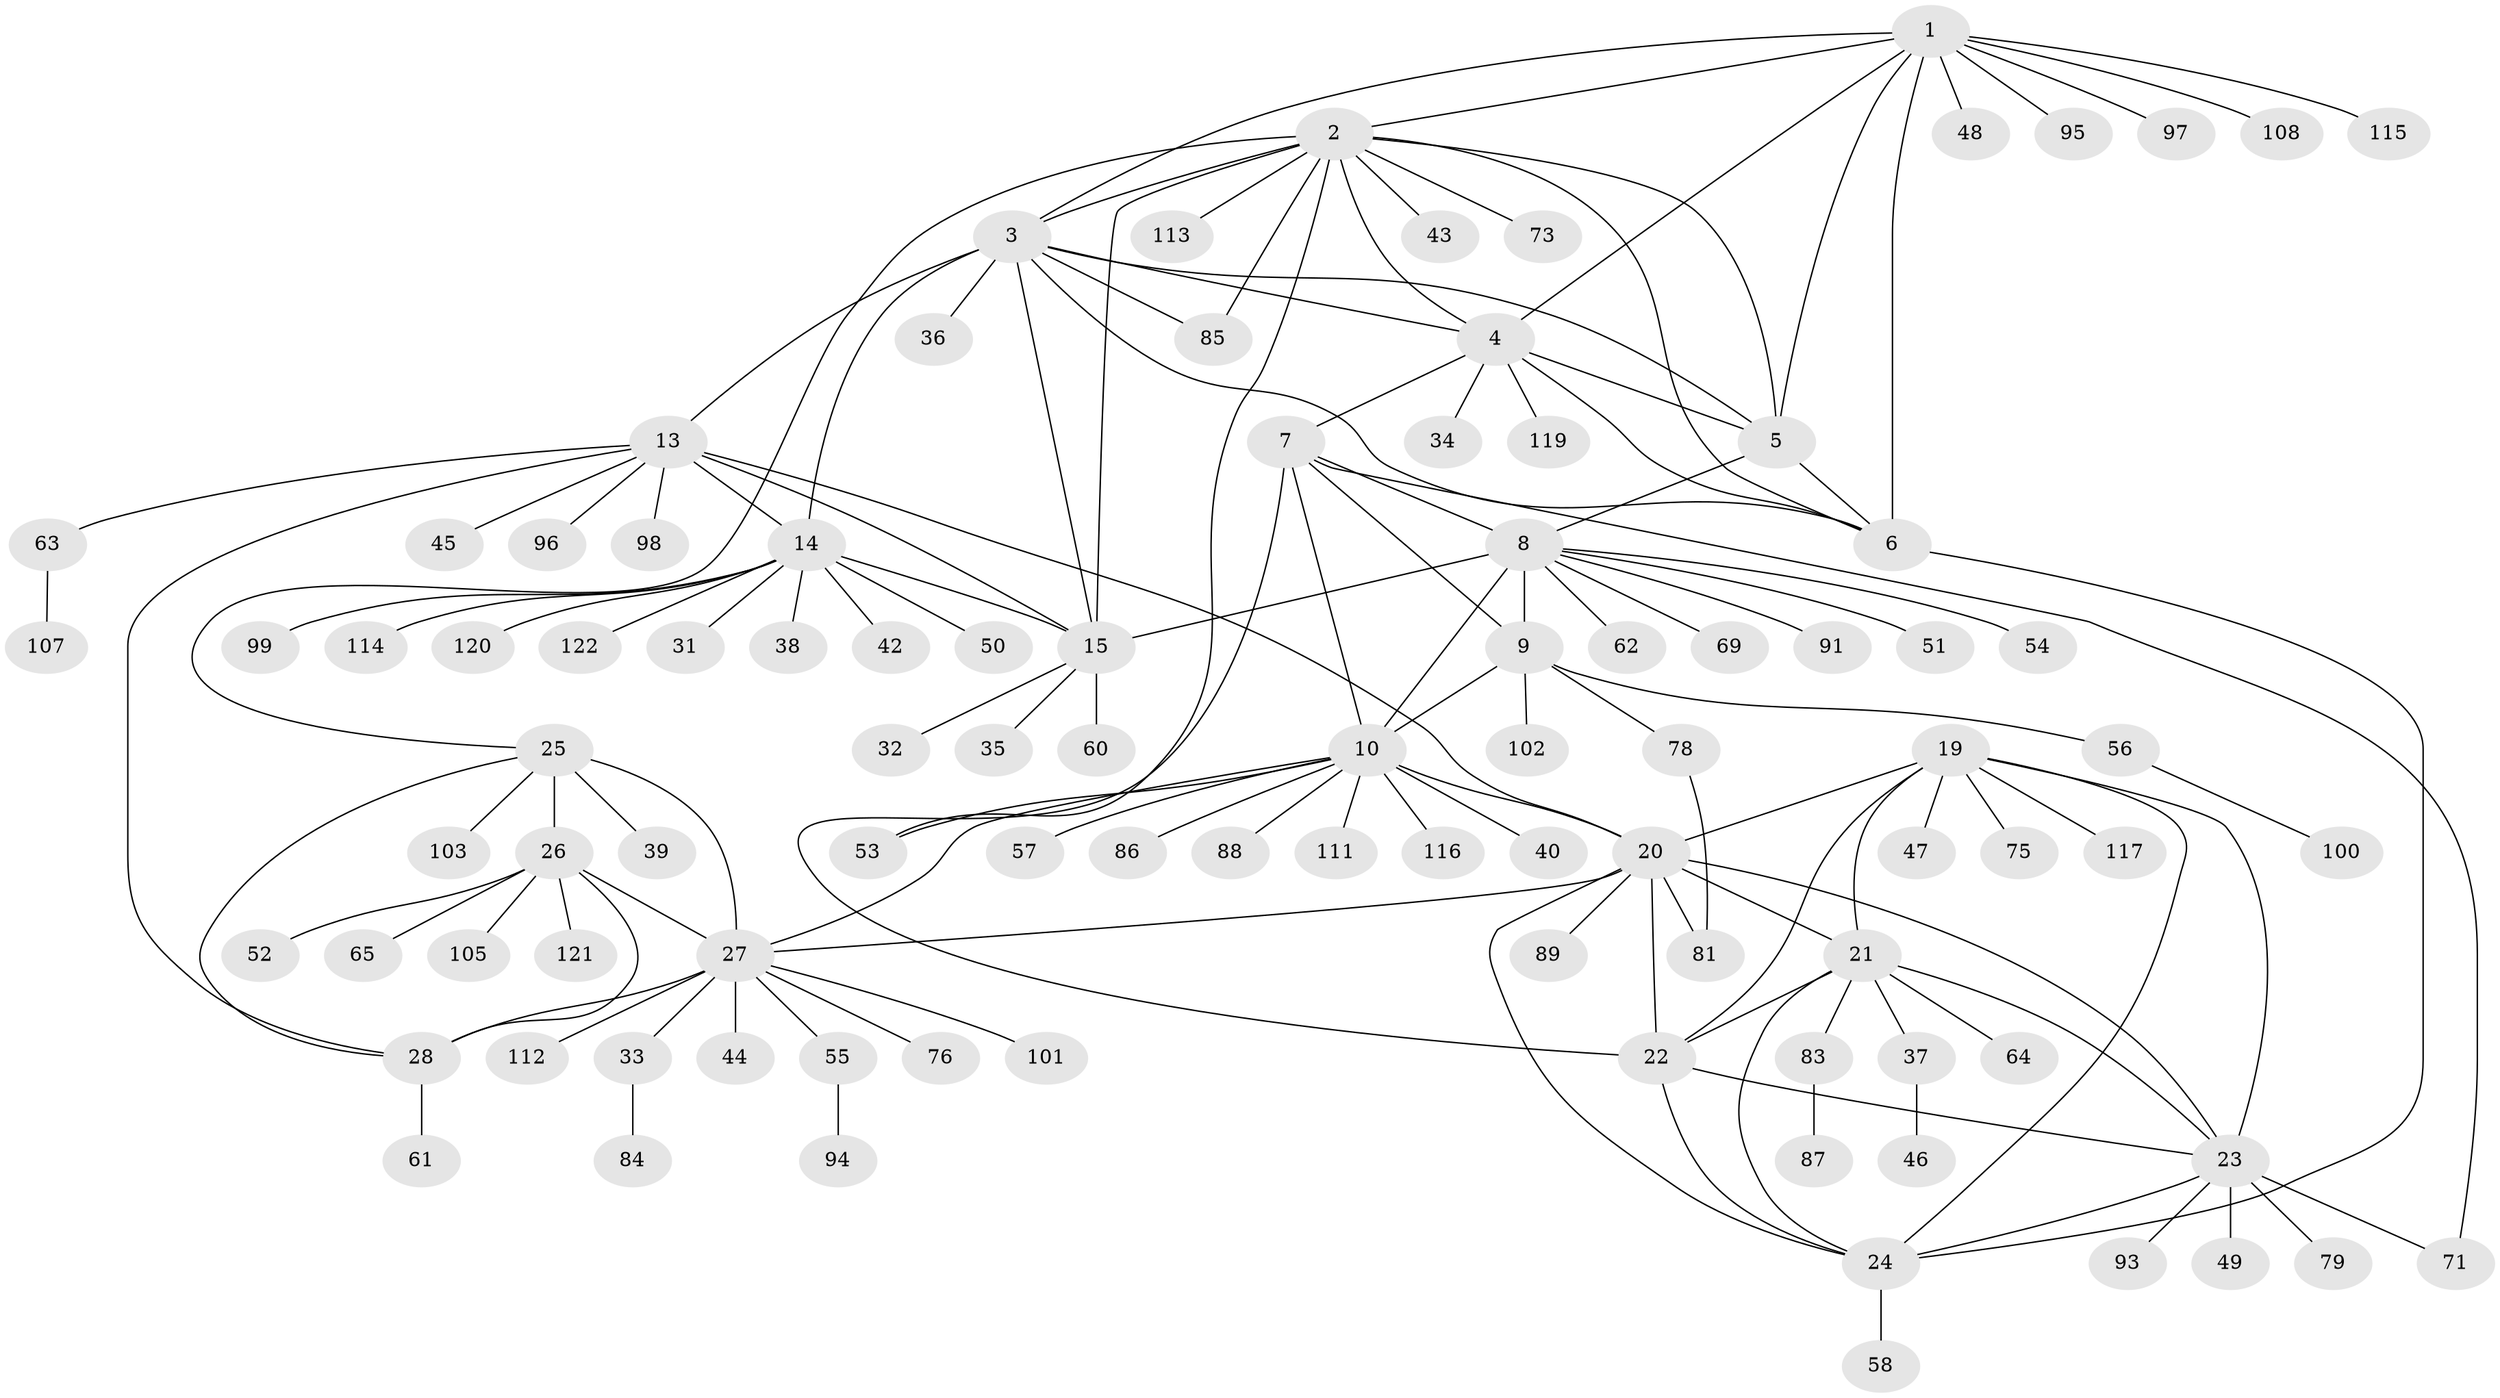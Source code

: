 // original degree distribution, {11: 0.00819672131147541, 12: 0.00819672131147541, 7: 0.040983606557377046, 8: 0.04918032786885246, 6: 0.02459016393442623, 9: 0.05737704918032787, 10: 0.040983606557377046, 14: 0.00819672131147541, 5: 0.00819672131147541, 1: 0.6065573770491803, 2: 0.13114754098360656, 3: 0.01639344262295082}
// Generated by graph-tools (version 1.1) at 2025/11/02/27/25 16:11:36]
// undirected, 97 vertices, 138 edges
graph export_dot {
graph [start="1"]
  node [color=gray90,style=filled];
  1 [super="+104"];
  2 [super="+68"];
  3 [super="+17"];
  4 [super="+118"];
  5 [super="+41"];
  6;
  7 [super="+92"];
  8 [super="+11"];
  9;
  10 [super="+12"];
  13 [super="+18"];
  14 [super="+109"];
  15 [super="+16"];
  19 [super="+72"];
  20 [super="+66"];
  21 [super="+110"];
  22;
  23 [super="+67"];
  24 [super="+70"];
  25 [super="+106"];
  26 [super="+30"];
  27 [super="+29"];
  28 [super="+90"];
  31;
  32;
  33;
  34;
  35 [super="+59"];
  36;
  37 [super="+77"];
  38 [super="+82"];
  39;
  40;
  42;
  43;
  44;
  45;
  46;
  47;
  48;
  49;
  50;
  51;
  52 [super="+80"];
  53;
  54;
  55;
  56 [super="+74"];
  57;
  58;
  60;
  61;
  62;
  63;
  64;
  65;
  69;
  71;
  73;
  75;
  76;
  78;
  79;
  81;
  83;
  84;
  85;
  86;
  87;
  88;
  89;
  91;
  93;
  94;
  95;
  96;
  97;
  98;
  99;
  100;
  101;
  102;
  103;
  105;
  107;
  108;
  111;
  112;
  113;
  114;
  115;
  116;
  117;
  119;
  120;
  121;
  122;
  1 -- 2;
  1 -- 3;
  1 -- 4;
  1 -- 5;
  1 -- 6;
  1 -- 48;
  1 -- 95;
  1 -- 97;
  1 -- 108;
  1 -- 115;
  2 -- 3;
  2 -- 4;
  2 -- 5;
  2 -- 6;
  2 -- 25;
  2 -- 43;
  2 -- 53;
  2 -- 73;
  2 -- 85;
  2 -- 113;
  2 -- 15;
  3 -- 4;
  3 -- 5;
  3 -- 6;
  3 -- 36;
  3 -- 85;
  3 -- 13 [weight=2];
  3 -- 14;
  3 -- 15 [weight=2];
  4 -- 5;
  4 -- 6;
  4 -- 34;
  4 -- 119;
  4 -- 7;
  5 -- 6;
  5 -- 8;
  6 -- 24;
  7 -- 8 [weight=2];
  7 -- 9;
  7 -- 10 [weight=2];
  7 -- 22;
  7 -- 71;
  8 -- 9 [weight=2];
  8 -- 10 [weight=4];
  8 -- 51;
  8 -- 62;
  8 -- 69;
  8 -- 91;
  8 -- 54;
  8 -- 15;
  9 -- 10 [weight=2];
  9 -- 56;
  9 -- 78;
  9 -- 102;
  10 -- 53;
  10 -- 86;
  10 -- 88;
  10 -- 40;
  10 -- 111;
  10 -- 116;
  10 -- 57;
  10 -- 20;
  10 -- 27;
  13 -- 14 [weight=2];
  13 -- 15 [weight=4];
  13 -- 20;
  13 -- 96;
  13 -- 98;
  13 -- 45;
  13 -- 28;
  13 -- 63;
  14 -- 15 [weight=2];
  14 -- 31;
  14 -- 38;
  14 -- 42;
  14 -- 50;
  14 -- 99;
  14 -- 114;
  14 -- 120;
  14 -- 122;
  15 -- 32;
  15 -- 35;
  15 -- 60;
  19 -- 20;
  19 -- 21;
  19 -- 22;
  19 -- 23;
  19 -- 24;
  19 -- 47;
  19 -- 117;
  19 -- 75;
  20 -- 21;
  20 -- 22;
  20 -- 23;
  20 -- 24;
  20 -- 81;
  20 -- 89;
  20 -- 27;
  21 -- 22;
  21 -- 23;
  21 -- 24;
  21 -- 37;
  21 -- 64;
  21 -- 83;
  22 -- 23;
  22 -- 24;
  23 -- 24;
  23 -- 49;
  23 -- 71;
  23 -- 79;
  23 -- 93;
  24 -- 58;
  25 -- 26 [weight=2];
  25 -- 27 [weight=2];
  25 -- 28;
  25 -- 39;
  25 -- 103;
  26 -- 27 [weight=4];
  26 -- 28 [weight=2];
  26 -- 52;
  26 -- 65;
  26 -- 105;
  26 -- 121;
  27 -- 28 [weight=2];
  27 -- 33;
  27 -- 44;
  27 -- 55;
  27 -- 76;
  27 -- 112;
  27 -- 101;
  28 -- 61;
  33 -- 84;
  37 -- 46;
  55 -- 94;
  56 -- 100;
  63 -- 107;
  78 -- 81;
  83 -- 87;
}

